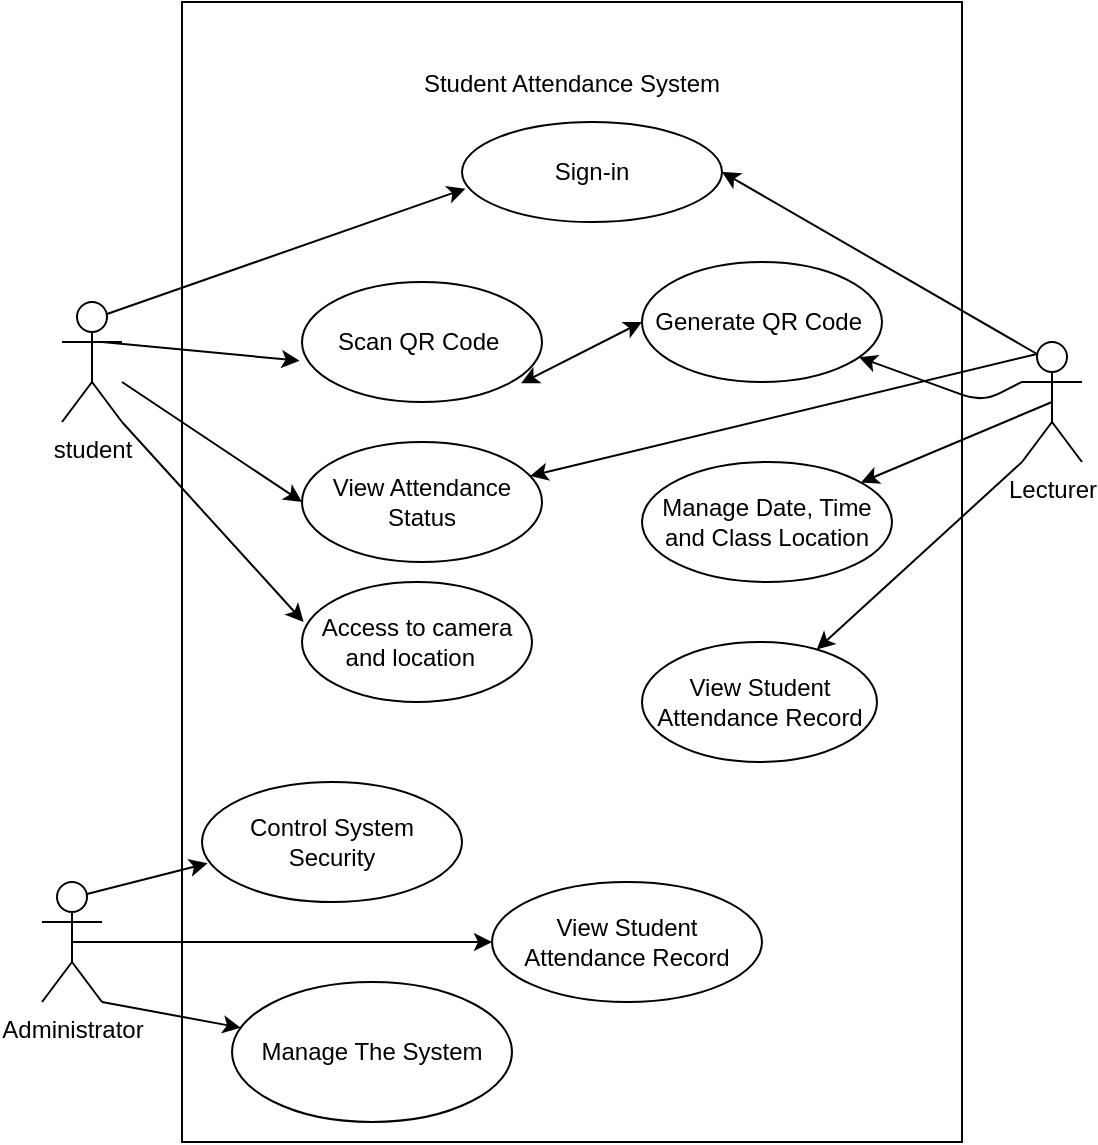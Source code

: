 <mxfile>
    <diagram id="I6u_ylEicrOa9JgdIdD1" name="usecase">
        <mxGraphModel dx="490" dy="424" grid="1" gridSize="10" guides="1" tooltips="1" connect="1" arrows="1" fold="1" page="1" pageScale="1" pageWidth="850" pageHeight="1100" math="0" shadow="0">
            <root>
                <mxCell id="0"/>
                <mxCell id="1" parent="0"/>
                <mxCell id="3" value="student&lt;br&gt;" style="shape=umlActor;verticalLabelPosition=bottom;verticalAlign=top;html=1;outlineConnect=0;" vertex="1" parent="1">
                    <mxGeometry x="60" y="290" width="30" height="60" as="geometry"/>
                </mxCell>
                <mxCell id="6" value="&lt;br&gt;&lt;br&gt;Student Attendance System&lt;br&gt;&lt;br&gt;&lt;br&gt;&lt;br&gt;&lt;br&gt;&lt;br&gt;&lt;br&gt;&lt;br&gt;&lt;br&gt;&lt;br&gt;&lt;br&gt;&lt;br&gt;&lt;br&gt;&lt;br&gt;&lt;br&gt;&lt;br&gt;&lt;br&gt;&lt;br&gt;&lt;br&gt;&lt;br&gt;&lt;br&gt;&lt;br&gt;&lt;br&gt;&lt;br&gt;&lt;br&gt;&lt;br&gt;&lt;br&gt;&lt;br&gt;&lt;br&gt;&lt;br&gt;&lt;br&gt;&lt;br&gt;&lt;br&gt;&lt;br&gt;&lt;br&gt;&lt;br&gt;&lt;br&gt;" style="rounded=0;whiteSpace=wrap;html=1;" vertex="1" parent="1">
                    <mxGeometry x="120" y="140" width="390" height="570" as="geometry"/>
                </mxCell>
                <mxCell id="7" value="Scan QR Code&amp;nbsp;" style="ellipse;whiteSpace=wrap;html=1;" vertex="1" parent="1">
                    <mxGeometry x="180" y="280" width="120" height="60" as="geometry"/>
                </mxCell>
                <mxCell id="10" value="View Attendance Status" style="ellipse;whiteSpace=wrap;html=1;" vertex="1" parent="1">
                    <mxGeometry x="180" y="360" width="120" height="60" as="geometry"/>
                </mxCell>
                <mxCell id="11" value="Access to camera and location&amp;nbsp;&amp;nbsp;" style="ellipse;whiteSpace=wrap;html=1;" vertex="1" parent="1">
                    <mxGeometry x="180" y="430" width="115" height="60" as="geometry"/>
                </mxCell>
                <mxCell id="dsHQRhSBp0_jQPIjAczE-44" style="edgeStyle=none;html=1;exitX=0;exitY=0.333;exitDx=0;exitDy=0;exitPerimeter=0;" edge="1" parent="1" source="14" target="19">
                    <mxGeometry relative="1" as="geometry">
                        <Array as="points">
                            <mxPoint x="520" y="340"/>
                        </Array>
                    </mxGeometry>
                </mxCell>
                <mxCell id="dsHQRhSBp0_jQPIjAczE-45" style="edgeStyle=none;html=1;exitX=0.5;exitY=0.5;exitDx=0;exitDy=0;exitPerimeter=0;" edge="1" parent="1" source="14" target="20">
                    <mxGeometry relative="1" as="geometry"/>
                </mxCell>
                <mxCell id="dsHQRhSBp0_jQPIjAczE-46" style="edgeStyle=none;html=1;exitX=0;exitY=1;exitDx=0;exitDy=0;exitPerimeter=0;" edge="1" parent="1" source="14" target="23">
                    <mxGeometry relative="1" as="geometry"/>
                </mxCell>
                <mxCell id="dsHQRhSBp0_jQPIjAczE-50" style="edgeStyle=none;html=1;exitX=0.25;exitY=0.1;exitDx=0;exitDy=0;exitPerimeter=0;" edge="1" parent="1" source="14" target="10">
                    <mxGeometry relative="1" as="geometry"/>
                </mxCell>
                <mxCell id="14" value="Lecturer" style="shape=umlActor;verticalLabelPosition=bottom;verticalAlign=top;html=1;outlineConnect=0;" vertex="1" parent="1">
                    <mxGeometry x="540" y="310" width="30" height="60" as="geometry"/>
                </mxCell>
                <mxCell id="19" value="Generate QR Code&amp;nbsp;" style="ellipse;whiteSpace=wrap;html=1;" vertex="1" parent="1">
                    <mxGeometry x="350" y="270" width="120" height="60" as="geometry"/>
                </mxCell>
                <mxCell id="20" value="Manage Date, Time&lt;br&gt;and Class Location" style="ellipse;whiteSpace=wrap;html=1;" vertex="1" parent="1">
                    <mxGeometry x="350" y="370" width="125" height="60" as="geometry"/>
                </mxCell>
                <mxCell id="23" value="View Student Attendance Record" style="ellipse;whiteSpace=wrap;html=1;" vertex="1" parent="1">
                    <mxGeometry x="350" y="460" width="117.5" height="60" as="geometry"/>
                </mxCell>
                <mxCell id="dsHQRhSBp0_jQPIjAczE-47" style="edgeStyle=none;html=1;exitX=0.75;exitY=0.1;exitDx=0;exitDy=0;exitPerimeter=0;entryX=0.021;entryY=0.678;entryDx=0;entryDy=0;entryPerimeter=0;" edge="1" parent="1" source="25" target="30">
                    <mxGeometry relative="1" as="geometry"/>
                </mxCell>
                <mxCell id="dsHQRhSBp0_jQPIjAczE-48" style="edgeStyle=none;html=1;exitX=0.5;exitY=0.5;exitDx=0;exitDy=0;exitPerimeter=0;" edge="1" parent="1" source="25" target="32">
                    <mxGeometry relative="1" as="geometry"/>
                </mxCell>
                <mxCell id="dsHQRhSBp0_jQPIjAczE-49" style="edgeStyle=none;html=1;exitX=1;exitY=1;exitDx=0;exitDy=0;exitPerimeter=0;" edge="1" parent="1" source="25" target="35">
                    <mxGeometry relative="1" as="geometry"/>
                </mxCell>
                <mxCell id="25" value="Administrator" style="shape=umlActor;verticalLabelPosition=bottom;verticalAlign=top;html=1;outlineConnect=0;" vertex="1" parent="1">
                    <mxGeometry x="50" y="580" width="30" height="60" as="geometry"/>
                </mxCell>
                <mxCell id="30" value="Control System Security" style="ellipse;whiteSpace=wrap;html=1;" vertex="1" parent="1">
                    <mxGeometry x="130" y="530" width="130" height="60" as="geometry"/>
                </mxCell>
                <mxCell id="32" value="View Student Attendance Record" style="ellipse;whiteSpace=wrap;html=1;" vertex="1" parent="1">
                    <mxGeometry x="275" y="580" width="135" height="60" as="geometry"/>
                </mxCell>
                <mxCell id="35" value="Manage The System" style="ellipse;whiteSpace=wrap;html=1;" vertex="1" parent="1">
                    <mxGeometry x="145" y="630" width="140" height="70" as="geometry"/>
                </mxCell>
                <mxCell id="dsHQRhSBp0_jQPIjAczE-40" value="" style="endArrow=classic;html=1;entryX=-0.01;entryY=0.656;entryDx=0;entryDy=0;entryPerimeter=0;" edge="1" parent="1" target="7">
                    <mxGeometry width="50" height="50" relative="1" as="geometry">
                        <mxPoint x="80" y="310" as="sourcePoint"/>
                        <mxPoint x="130" y="260" as="targetPoint"/>
                    </mxGeometry>
                </mxCell>
                <mxCell id="dsHQRhSBp0_jQPIjAczE-41" value="" style="endArrow=classic;html=1;entryX=0;entryY=0.5;entryDx=0;entryDy=0;" edge="1" parent="1" source="3" target="10">
                    <mxGeometry width="50" height="50" relative="1" as="geometry">
                        <mxPoint x="90" y="330" as="sourcePoint"/>
                        <mxPoint x="140" y="280" as="targetPoint"/>
                    </mxGeometry>
                </mxCell>
                <mxCell id="dsHQRhSBp0_jQPIjAczE-42" value="" style="endArrow=classic;html=1;exitX=1;exitY=1;exitDx=0;exitDy=0;exitPerimeter=0;entryX=0.007;entryY=0.333;entryDx=0;entryDy=0;entryPerimeter=0;" edge="1" parent="1" source="3" target="11">
                    <mxGeometry width="50" height="50" relative="1" as="geometry">
                        <mxPoint x="130" y="390" as="sourcePoint"/>
                        <mxPoint x="180" y="340" as="targetPoint"/>
                    </mxGeometry>
                </mxCell>
                <mxCell id="dsHQRhSBp0_jQPIjAczE-52" value="" style="endArrow=classic;startArrow=classic;html=1;entryX=0;entryY=0.5;entryDx=0;entryDy=0;exitX=0.913;exitY=0.844;exitDx=0;exitDy=0;exitPerimeter=0;" edge="1" parent="1" source="7" target="19">
                    <mxGeometry width="50" height="50" relative="1" as="geometry">
                        <mxPoint x="312.5" y="280" as="sourcePoint"/>
                        <mxPoint x="362.5" y="230" as="targetPoint"/>
                    </mxGeometry>
                </mxCell>
                <mxCell id="dsHQRhSBp0_jQPIjAczE-53" value="Sign-in" style="ellipse;whiteSpace=wrap;html=1;" vertex="1" parent="1">
                    <mxGeometry x="260" y="200" width="130" height="50" as="geometry"/>
                </mxCell>
                <mxCell id="vdfLrR29NCcPZp7yf7wZ-37" value="" style="endArrow=classic;html=1;exitX=0.75;exitY=0.1;exitDx=0;exitDy=0;exitPerimeter=0;entryX=0.013;entryY=0.667;entryDx=0;entryDy=0;entryPerimeter=0;" edge="1" parent="1" source="3" target="dsHQRhSBp0_jQPIjAczE-53">
                    <mxGeometry width="50" height="50" relative="1" as="geometry">
                        <mxPoint x="170" y="270" as="sourcePoint"/>
                        <mxPoint x="220" y="220" as="targetPoint"/>
                    </mxGeometry>
                </mxCell>
                <mxCell id="vdfLrR29NCcPZp7yf7wZ-38" value="" style="endArrow=classic;html=1;exitX=0.25;exitY=0.1;exitDx=0;exitDy=0;exitPerimeter=0;entryX=1;entryY=0.5;entryDx=0;entryDy=0;" edge="1" parent="1" source="14" target="dsHQRhSBp0_jQPIjAczE-53">
                    <mxGeometry width="50" height="50" relative="1" as="geometry">
                        <mxPoint x="420" y="270" as="sourcePoint"/>
                        <mxPoint x="470" y="220" as="targetPoint"/>
                    </mxGeometry>
                </mxCell>
            </root>
        </mxGraphModel>
    </diagram>
</mxfile>